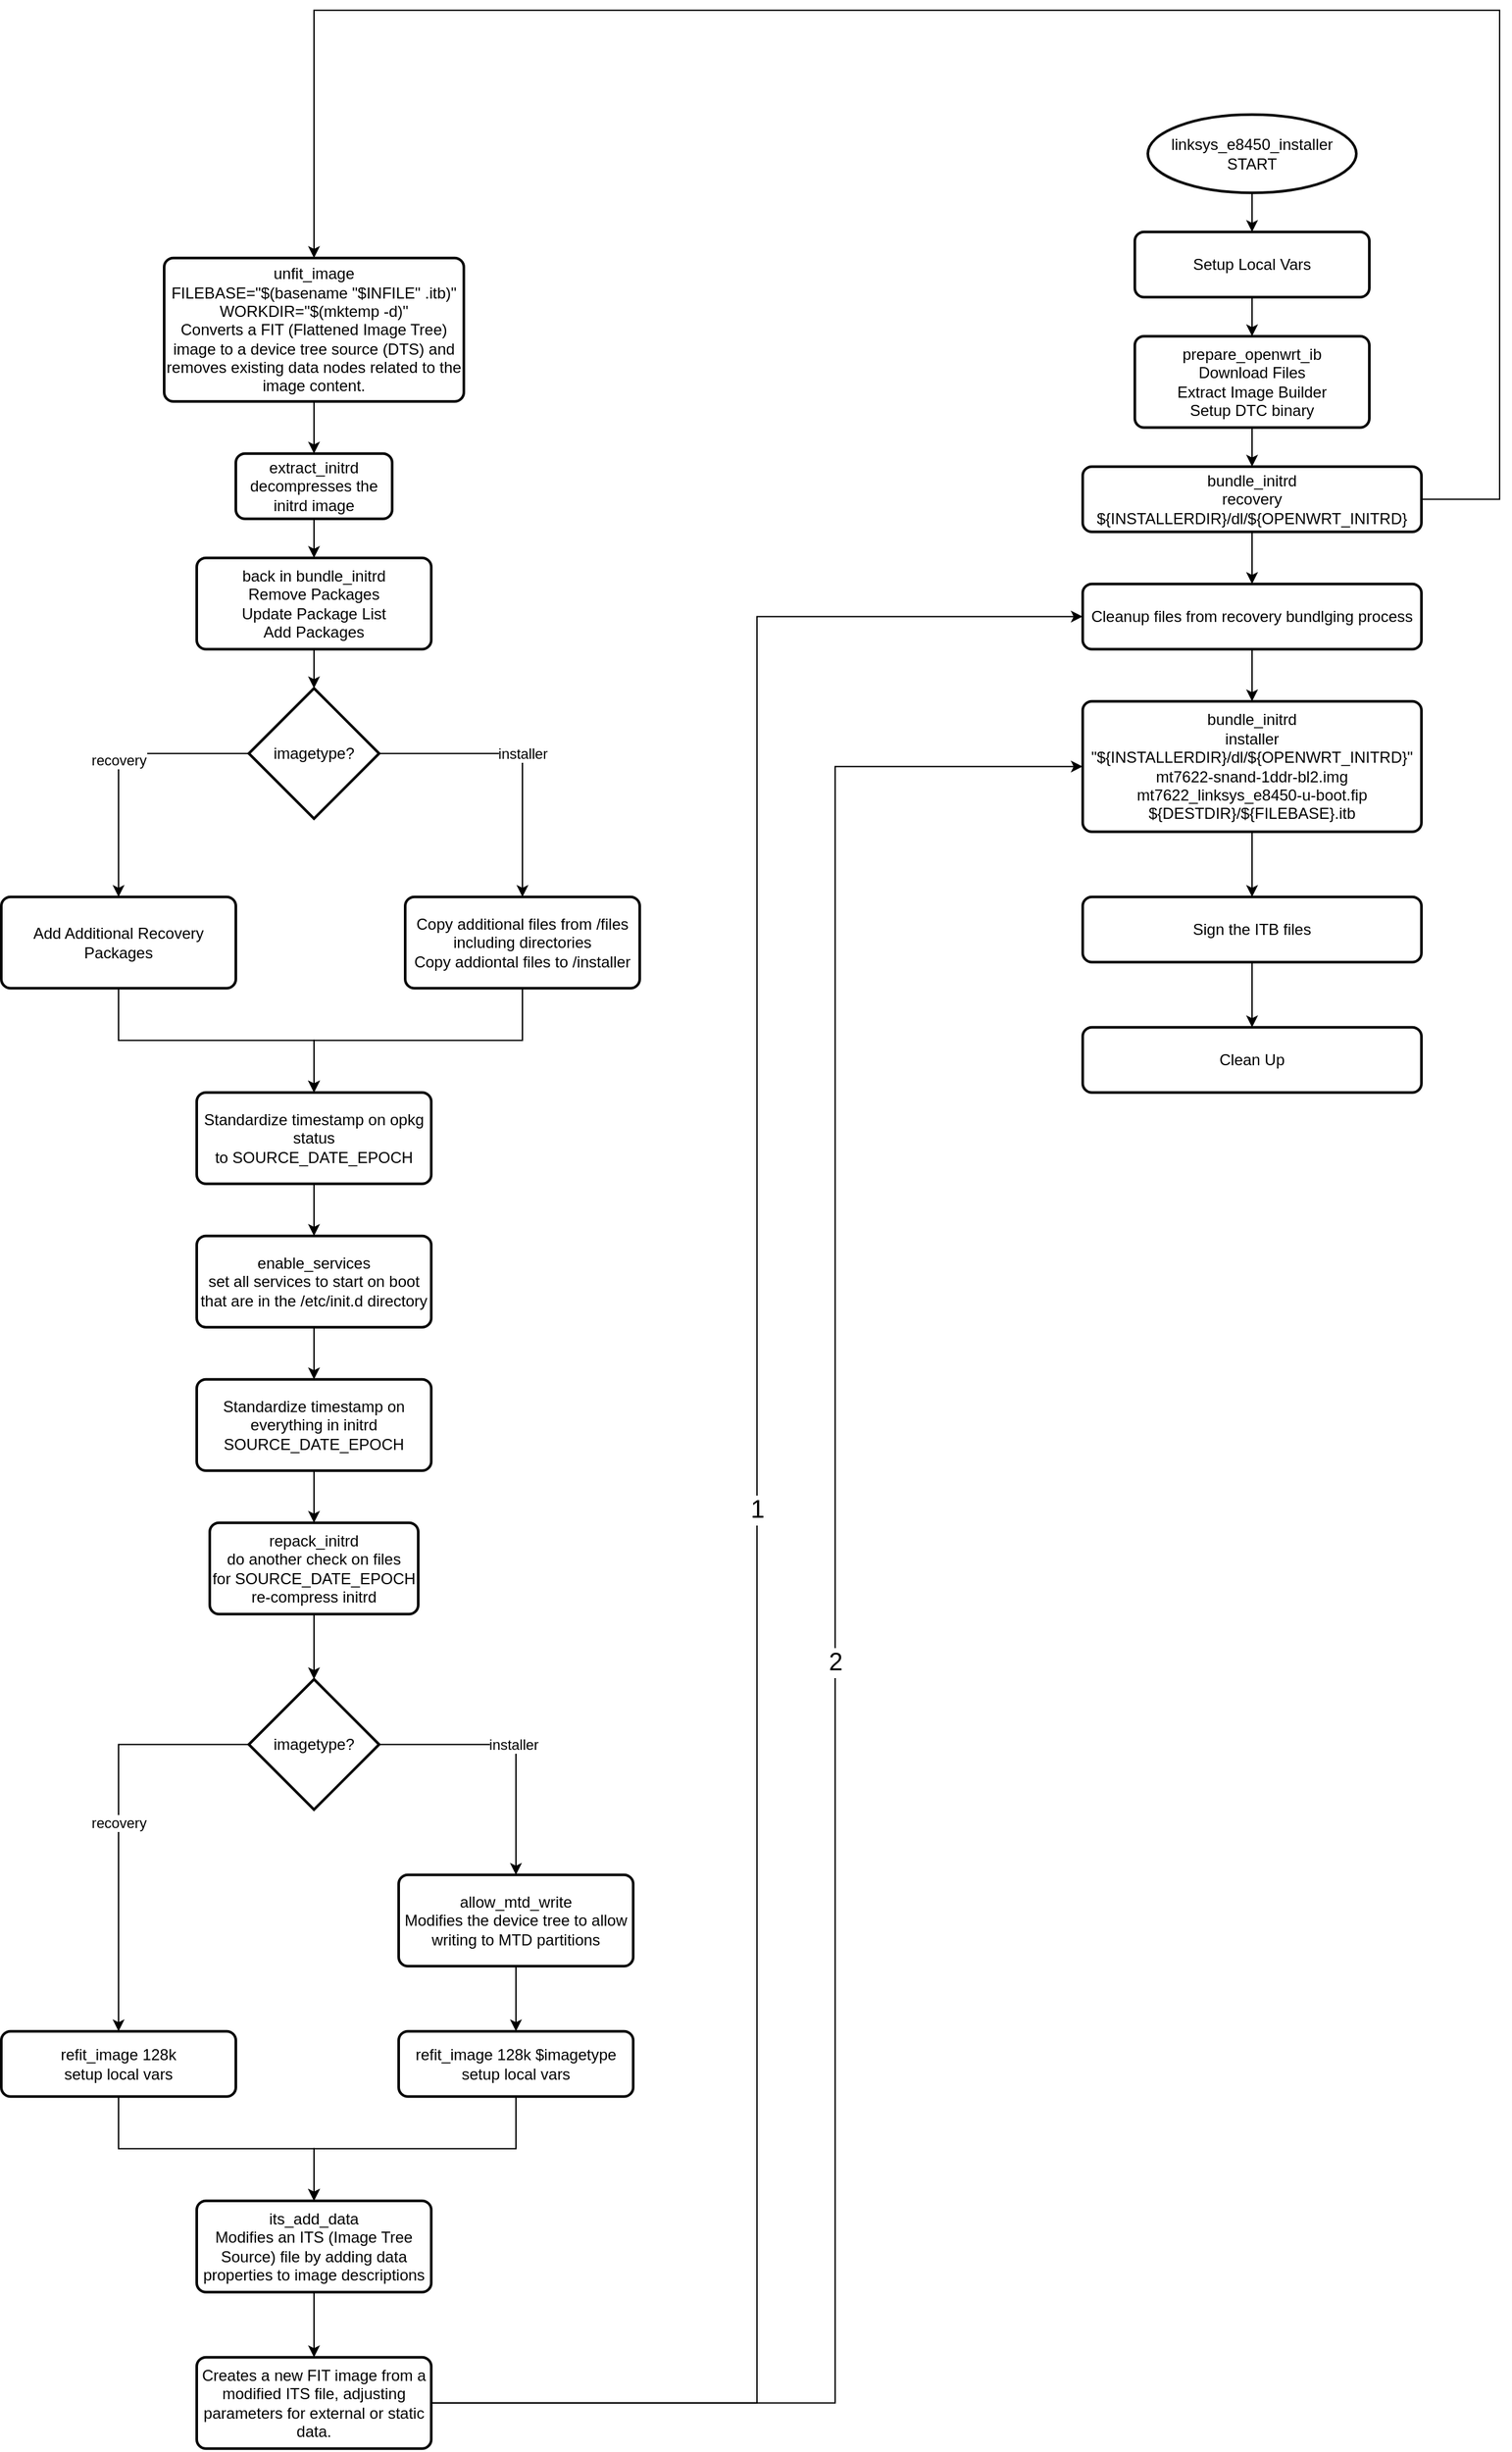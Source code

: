 <mxfile version="21.5.0" type="github">
  <diagram name="Page-1" id="74e2e168-ea6b-b213-b513-2b3c1d86103e">
    <mxGraphModel dx="3331" dy="1241" grid="1" gridSize="10" guides="1" tooltips="1" connect="1" arrows="1" fold="1" page="1" pageScale="1" pageWidth="1100" pageHeight="850" background="none" math="0" shadow="0">
      <root>
        <mxCell id="0" />
        <mxCell id="1" parent="0" />
        <mxCell id="E1_FhYV8x5bMA8bJBCid-72" style="edgeStyle=orthogonalEdgeStyle;rounded=0;orthogonalLoop=1;jettySize=auto;html=1;entryX=0.5;entryY=0;entryDx=0;entryDy=0;" edge="1" parent="1" source="E1_FhYV8x5bMA8bJBCid-14" target="E1_FhYV8x5bMA8bJBCid-15">
          <mxGeometry relative="1" as="geometry" />
        </mxCell>
        <mxCell id="E1_FhYV8x5bMA8bJBCid-14" value="linksys_e8450_installer&lt;br&gt;START" style="strokeWidth=2;html=1;shape=mxgraph.flowchart.start_1;whiteSpace=wrap;" vertex="1" parent="1">
          <mxGeometry x="270" y="379.86" width="160" height="60" as="geometry" />
        </mxCell>
        <mxCell id="E1_FhYV8x5bMA8bJBCid-73" style="edgeStyle=orthogonalEdgeStyle;rounded=0;orthogonalLoop=1;jettySize=auto;html=1;" edge="1" parent="1" source="E1_FhYV8x5bMA8bJBCid-15" target="E1_FhYV8x5bMA8bJBCid-16">
          <mxGeometry relative="1" as="geometry" />
        </mxCell>
        <mxCell id="E1_FhYV8x5bMA8bJBCid-15" value="Setup Local Vars" style="rounded=1;whiteSpace=wrap;html=1;absoluteArcSize=1;arcSize=14;strokeWidth=2;" vertex="1" parent="1">
          <mxGeometry x="260" y="469.86" width="180" height="50" as="geometry" />
        </mxCell>
        <mxCell id="E1_FhYV8x5bMA8bJBCid-75" style="edgeStyle=orthogonalEdgeStyle;rounded=0;orthogonalLoop=1;jettySize=auto;html=1;entryX=0.5;entryY=0;entryDx=0;entryDy=0;" edge="1" parent="1" source="E1_FhYV8x5bMA8bJBCid-16" target="E1_FhYV8x5bMA8bJBCid-17">
          <mxGeometry relative="1" as="geometry" />
        </mxCell>
        <mxCell id="E1_FhYV8x5bMA8bJBCid-16" value="prepare_openwrt_ib&lt;br&gt;Download Files&lt;br&gt;Extract Image Builder&lt;br&gt;Setup DTC binary" style="rounded=1;whiteSpace=wrap;html=1;absoluteArcSize=1;arcSize=14;strokeWidth=2;" vertex="1" parent="1">
          <mxGeometry x="260" y="549.86" width="180" height="70" as="geometry" />
        </mxCell>
        <mxCell id="E1_FhYV8x5bMA8bJBCid-77" style="edgeStyle=orthogonalEdgeStyle;rounded=0;orthogonalLoop=1;jettySize=auto;html=1;" edge="1" parent="1" source="E1_FhYV8x5bMA8bJBCid-17" target="E1_FhYV8x5bMA8bJBCid-67">
          <mxGeometry relative="1" as="geometry" />
        </mxCell>
        <mxCell id="E1_FhYV8x5bMA8bJBCid-78" style="edgeStyle=orthogonalEdgeStyle;rounded=0;orthogonalLoop=1;jettySize=auto;html=1;entryX=0.5;entryY=0;entryDx=0;entryDy=0;" edge="1" parent="1" source="E1_FhYV8x5bMA8bJBCid-17" target="E1_FhYV8x5bMA8bJBCid-69">
          <mxGeometry relative="1" as="geometry">
            <Array as="points">
              <mxPoint x="540" y="674.86" />
              <mxPoint x="540" y="299.86" />
              <mxPoint x="-370" y="299.86" />
            </Array>
          </mxGeometry>
        </mxCell>
        <mxCell id="E1_FhYV8x5bMA8bJBCid-17" value="bundle_initrd&lt;br&gt;recovery&lt;br&gt;${INSTALLERDIR}/dl/${OPENWRT_INITRD}" style="rounded=1;whiteSpace=wrap;html=1;absoluteArcSize=1;arcSize=14;strokeWidth=2;" vertex="1" parent="1">
          <mxGeometry x="220" y="649.86" width="260" height="50" as="geometry" />
        </mxCell>
        <mxCell id="E1_FhYV8x5bMA8bJBCid-53" style="edgeStyle=orthogonalEdgeStyle;rounded=0;orthogonalLoop=1;jettySize=auto;html=1;" edge="1" parent="1" source="E1_FhYV8x5bMA8bJBCid-35" target="E1_FhYV8x5bMA8bJBCid-36">
          <mxGeometry relative="1" as="geometry" />
        </mxCell>
        <mxCell id="E1_FhYV8x5bMA8bJBCid-35" value="extract_initrd&lt;br&gt;decompresses the initrd image" style="rounded=1;whiteSpace=wrap;html=1;absoluteArcSize=1;arcSize=14;strokeWidth=2;" vertex="1" parent="1">
          <mxGeometry x="-430" y="639.86" width="120" height="50" as="geometry" />
        </mxCell>
        <mxCell id="E1_FhYV8x5bMA8bJBCid-54" style="edgeStyle=orthogonalEdgeStyle;rounded=0;orthogonalLoop=1;jettySize=auto;html=1;entryX=0.5;entryY=0;entryDx=0;entryDy=0;entryPerimeter=0;" edge="1" parent="1" source="E1_FhYV8x5bMA8bJBCid-36" target="E1_FhYV8x5bMA8bJBCid-39">
          <mxGeometry relative="1" as="geometry" />
        </mxCell>
        <mxCell id="E1_FhYV8x5bMA8bJBCid-36" value="back in bundle_initrd&lt;br&gt;Remove Packages&lt;br&gt;Update Package List&lt;br&gt;Add Packages" style="rounded=1;whiteSpace=wrap;html=1;absoluteArcSize=1;arcSize=14;strokeWidth=2;" vertex="1" parent="1">
          <mxGeometry x="-460" y="719.86" width="180" height="70" as="geometry" />
        </mxCell>
        <mxCell id="E1_FhYV8x5bMA8bJBCid-37" value="recovery" style="edgeStyle=orthogonalEdgeStyle;rounded=0;orthogonalLoop=1;jettySize=auto;html=1;" edge="1" parent="1" source="E1_FhYV8x5bMA8bJBCid-39" target="E1_FhYV8x5bMA8bJBCid-40">
          <mxGeometry relative="1" as="geometry" />
        </mxCell>
        <mxCell id="E1_FhYV8x5bMA8bJBCid-38" value="installer" style="edgeStyle=orthogonalEdgeStyle;rounded=0;orthogonalLoop=1;jettySize=auto;html=1;" edge="1" parent="1" source="E1_FhYV8x5bMA8bJBCid-39" target="E1_FhYV8x5bMA8bJBCid-41">
          <mxGeometry relative="1" as="geometry" />
        </mxCell>
        <mxCell id="E1_FhYV8x5bMA8bJBCid-39" value="imagetype?" style="strokeWidth=2;html=1;shape=mxgraph.flowchart.decision;whiteSpace=wrap;" vertex="1" parent="1">
          <mxGeometry x="-420" y="819.86" width="100" height="100" as="geometry" />
        </mxCell>
        <mxCell id="E1_FhYV8x5bMA8bJBCid-56" style="edgeStyle=orthogonalEdgeStyle;rounded=0;orthogonalLoop=1;jettySize=auto;html=1;" edge="1" parent="1" source="E1_FhYV8x5bMA8bJBCid-40" target="E1_FhYV8x5bMA8bJBCid-42">
          <mxGeometry relative="1" as="geometry" />
        </mxCell>
        <mxCell id="E1_FhYV8x5bMA8bJBCid-40" value="Add Additional Recovery Packages" style="rounded=1;whiteSpace=wrap;html=1;absoluteArcSize=1;arcSize=14;strokeWidth=2;" vertex="1" parent="1">
          <mxGeometry x="-610" y="979.86" width="180" height="70" as="geometry" />
        </mxCell>
        <mxCell id="E1_FhYV8x5bMA8bJBCid-55" style="edgeStyle=orthogonalEdgeStyle;rounded=0;orthogonalLoop=1;jettySize=auto;html=1;" edge="1" parent="1" source="E1_FhYV8x5bMA8bJBCid-41" target="E1_FhYV8x5bMA8bJBCid-42">
          <mxGeometry relative="1" as="geometry" />
        </mxCell>
        <mxCell id="E1_FhYV8x5bMA8bJBCid-41" value="Copy additional files from /files including directories&lt;br&gt;Copy addiontal files to /installer" style="rounded=1;whiteSpace=wrap;html=1;absoluteArcSize=1;arcSize=14;strokeWidth=2;" vertex="1" parent="1">
          <mxGeometry x="-300" y="979.86" width="180" height="70" as="geometry" />
        </mxCell>
        <mxCell id="E1_FhYV8x5bMA8bJBCid-57" style="edgeStyle=orthogonalEdgeStyle;rounded=0;orthogonalLoop=1;jettySize=auto;html=1;entryX=0.5;entryY=0;entryDx=0;entryDy=0;" edge="1" parent="1" source="E1_FhYV8x5bMA8bJBCid-42" target="E1_FhYV8x5bMA8bJBCid-43">
          <mxGeometry relative="1" as="geometry" />
        </mxCell>
        <mxCell id="E1_FhYV8x5bMA8bJBCid-42" value="Standardize timestamp on opkg status to&amp;nbsp;SOURCE_DATE_EPOCH" style="rounded=1;whiteSpace=wrap;html=1;absoluteArcSize=1;arcSize=14;strokeWidth=2;" vertex="1" parent="1">
          <mxGeometry x="-460" y="1129.86" width="180" height="70" as="geometry" />
        </mxCell>
        <mxCell id="E1_FhYV8x5bMA8bJBCid-58" style="edgeStyle=orthogonalEdgeStyle;rounded=0;orthogonalLoop=1;jettySize=auto;html=1;entryX=0.5;entryY=0;entryDx=0;entryDy=0;" edge="1" parent="1" source="E1_FhYV8x5bMA8bJBCid-43" target="E1_FhYV8x5bMA8bJBCid-44">
          <mxGeometry relative="1" as="geometry" />
        </mxCell>
        <mxCell id="E1_FhYV8x5bMA8bJBCid-43" value="enable_services&lt;br&gt;set all services to start on boot that are in the /etc/init.d directory" style="rounded=1;whiteSpace=wrap;html=1;absoluteArcSize=1;arcSize=14;strokeWidth=2;" vertex="1" parent="1">
          <mxGeometry x="-460" y="1239.86" width="180" height="70" as="geometry" />
        </mxCell>
        <mxCell id="E1_FhYV8x5bMA8bJBCid-59" style="edgeStyle=orthogonalEdgeStyle;rounded=0;orthogonalLoop=1;jettySize=auto;html=1;entryX=0.5;entryY=0;entryDx=0;entryDy=0;" edge="1" parent="1" source="E1_FhYV8x5bMA8bJBCid-44" target="E1_FhYV8x5bMA8bJBCid-45">
          <mxGeometry relative="1" as="geometry" />
        </mxCell>
        <mxCell id="E1_FhYV8x5bMA8bJBCid-44" value="Standardize timestamp on everything in initrd&lt;br&gt;SOURCE_DATE_EPOCH" style="rounded=1;whiteSpace=wrap;html=1;absoluteArcSize=1;arcSize=14;strokeWidth=2;" vertex="1" parent="1">
          <mxGeometry x="-460" y="1349.86" width="180" height="70" as="geometry" />
        </mxCell>
        <mxCell id="E1_FhYV8x5bMA8bJBCid-60" style="edgeStyle=orthogonalEdgeStyle;rounded=0;orthogonalLoop=1;jettySize=auto;html=1;entryX=0.5;entryY=0;entryDx=0;entryDy=0;entryPerimeter=0;" edge="1" parent="1" source="E1_FhYV8x5bMA8bJBCid-45" target="E1_FhYV8x5bMA8bJBCid-48">
          <mxGeometry relative="1" as="geometry" />
        </mxCell>
        <mxCell id="E1_FhYV8x5bMA8bJBCid-45" value="repack_initrd&lt;br&gt;do another check on files for&amp;nbsp;SOURCE_DATE_EPOCH&lt;br&gt;re-compress initrd" style="rounded=1;whiteSpace=wrap;html=1;absoluteArcSize=1;arcSize=14;strokeWidth=2;" vertex="1" parent="1">
          <mxGeometry x="-450" y="1459.86" width="160" height="70" as="geometry" />
        </mxCell>
        <mxCell id="E1_FhYV8x5bMA8bJBCid-46" value="recovery" style="edgeStyle=orthogonalEdgeStyle;rounded=0;orthogonalLoop=1;jettySize=auto;html=1;entryX=0.5;entryY=0;entryDx=0;entryDy=0;" edge="1" parent="1" source="E1_FhYV8x5bMA8bJBCid-48" target="E1_FhYV8x5bMA8bJBCid-49">
          <mxGeometry relative="1" as="geometry" />
        </mxCell>
        <mxCell id="E1_FhYV8x5bMA8bJBCid-47" value="installer" style="edgeStyle=orthogonalEdgeStyle;rounded=0;orthogonalLoop=1;jettySize=auto;html=1;entryX=0.5;entryY=0;entryDx=0;entryDy=0;" edge="1" parent="1" source="E1_FhYV8x5bMA8bJBCid-48" target="E1_FhYV8x5bMA8bJBCid-50">
          <mxGeometry relative="1" as="geometry" />
        </mxCell>
        <mxCell id="E1_FhYV8x5bMA8bJBCid-48" value="imagetype?" style="strokeWidth=2;html=1;shape=mxgraph.flowchart.decision;whiteSpace=wrap;" vertex="1" parent="1">
          <mxGeometry x="-420" y="1579.86" width="100" height="100" as="geometry" />
        </mxCell>
        <mxCell id="E1_FhYV8x5bMA8bJBCid-64" style="edgeStyle=orthogonalEdgeStyle;rounded=0;orthogonalLoop=1;jettySize=auto;html=1;entryX=0.5;entryY=0;entryDx=0;entryDy=0;" edge="1" parent="1" source="E1_FhYV8x5bMA8bJBCid-49" target="E1_FhYV8x5bMA8bJBCid-62">
          <mxGeometry relative="1" as="geometry" />
        </mxCell>
        <mxCell id="E1_FhYV8x5bMA8bJBCid-49" value="refit_image 128k&lt;br&gt;setup local vars" style="rounded=1;whiteSpace=wrap;html=1;absoluteArcSize=1;arcSize=14;strokeWidth=2;" vertex="1" parent="1">
          <mxGeometry x="-610" y="1849.86" width="180" height="50" as="geometry" />
        </mxCell>
        <mxCell id="E1_FhYV8x5bMA8bJBCid-61" style="edgeStyle=orthogonalEdgeStyle;rounded=0;orthogonalLoop=1;jettySize=auto;html=1;entryX=0.5;entryY=0;entryDx=0;entryDy=0;" edge="1" parent="1" source="E1_FhYV8x5bMA8bJBCid-50" target="E1_FhYV8x5bMA8bJBCid-51">
          <mxGeometry relative="1" as="geometry" />
        </mxCell>
        <mxCell id="E1_FhYV8x5bMA8bJBCid-50" value="allow_mtd_write&lt;br&gt;Modifies the device tree to allow writing to MTD partitions" style="rounded=1;whiteSpace=wrap;html=1;absoluteArcSize=1;arcSize=14;strokeWidth=2;" vertex="1" parent="1">
          <mxGeometry x="-305" y="1729.86" width="180" height="70" as="geometry" />
        </mxCell>
        <mxCell id="E1_FhYV8x5bMA8bJBCid-63" style="edgeStyle=orthogonalEdgeStyle;rounded=0;orthogonalLoop=1;jettySize=auto;html=1;entryX=0.5;entryY=0;entryDx=0;entryDy=0;" edge="1" parent="1" source="E1_FhYV8x5bMA8bJBCid-51" target="E1_FhYV8x5bMA8bJBCid-62">
          <mxGeometry relative="1" as="geometry" />
        </mxCell>
        <mxCell id="E1_FhYV8x5bMA8bJBCid-51" value="refit_image 128k $imagetype&lt;br&gt;setup local vars" style="rounded=1;whiteSpace=wrap;html=1;absoluteArcSize=1;arcSize=14;strokeWidth=2;" vertex="1" parent="1">
          <mxGeometry x="-305" y="1849.86" width="180" height="50" as="geometry" />
        </mxCell>
        <mxCell id="E1_FhYV8x5bMA8bJBCid-66" style="edgeStyle=orthogonalEdgeStyle;rounded=0;orthogonalLoop=1;jettySize=auto;html=1;entryX=0.5;entryY=0;entryDx=0;entryDy=0;" edge="1" parent="1" source="E1_FhYV8x5bMA8bJBCid-62" target="E1_FhYV8x5bMA8bJBCid-65">
          <mxGeometry relative="1" as="geometry" />
        </mxCell>
        <mxCell id="E1_FhYV8x5bMA8bJBCid-62" value="its_add_data&lt;br&gt;Modifies an ITS (Image Tree Source) file by adding data properties to image descriptions" style="rounded=1;whiteSpace=wrap;html=1;absoluteArcSize=1;arcSize=14;strokeWidth=2;" vertex="1" parent="1">
          <mxGeometry x="-460" y="1979.86" width="180" height="70" as="geometry" />
        </mxCell>
        <mxCell id="E1_FhYV8x5bMA8bJBCid-68" value="1" style="edgeStyle=orthogonalEdgeStyle;rounded=0;orthogonalLoop=1;jettySize=auto;html=1;entryX=0;entryY=0.5;entryDx=0;entryDy=0;fontSize=19;" edge="1" parent="1" source="E1_FhYV8x5bMA8bJBCid-65" target="E1_FhYV8x5bMA8bJBCid-67">
          <mxGeometry relative="1" as="geometry" />
        </mxCell>
        <mxCell id="E1_FhYV8x5bMA8bJBCid-81" value="2" style="edgeStyle=orthogonalEdgeStyle;rounded=0;orthogonalLoop=1;jettySize=auto;html=1;entryX=0;entryY=0.5;entryDx=0;entryDy=0;fontSize=19;" edge="1" parent="1" source="E1_FhYV8x5bMA8bJBCid-65" target="E1_FhYV8x5bMA8bJBCid-79">
          <mxGeometry relative="1" as="geometry">
            <mxPoint x="470" y="1600" as="targetPoint" />
            <Array as="points">
              <mxPoint x="30" y="2135" />
              <mxPoint x="30" y="880" />
            </Array>
          </mxGeometry>
        </mxCell>
        <mxCell id="E1_FhYV8x5bMA8bJBCid-65" value="Creates a new FIT image from a modified ITS file, adjusting parameters for external or static data." style="rounded=1;whiteSpace=wrap;html=1;absoluteArcSize=1;arcSize=14;strokeWidth=2;" vertex="1" parent="1">
          <mxGeometry x="-460" y="2099.86" width="180" height="70" as="geometry" />
        </mxCell>
        <mxCell id="E1_FhYV8x5bMA8bJBCid-80" style="edgeStyle=orthogonalEdgeStyle;rounded=0;orthogonalLoop=1;jettySize=auto;html=1;entryX=0.5;entryY=0;entryDx=0;entryDy=0;" edge="1" parent="1" source="E1_FhYV8x5bMA8bJBCid-67" target="E1_FhYV8x5bMA8bJBCid-79">
          <mxGeometry relative="1" as="geometry" />
        </mxCell>
        <mxCell id="E1_FhYV8x5bMA8bJBCid-67" value="Cleanup files from recovery bundlging process" style="rounded=1;whiteSpace=wrap;html=1;absoluteArcSize=1;arcSize=14;strokeWidth=2;" vertex="1" parent="1">
          <mxGeometry x="220" y="739.86" width="260" height="50" as="geometry" />
        </mxCell>
        <mxCell id="E1_FhYV8x5bMA8bJBCid-70" style="edgeStyle=orthogonalEdgeStyle;rounded=0;orthogonalLoop=1;jettySize=auto;html=1;entryX=0.5;entryY=0;entryDx=0;entryDy=0;" edge="1" parent="1" source="E1_FhYV8x5bMA8bJBCid-69" target="E1_FhYV8x5bMA8bJBCid-35">
          <mxGeometry relative="1" as="geometry" />
        </mxCell>
        <mxCell id="E1_FhYV8x5bMA8bJBCid-69" value="unfit_image&lt;br&gt;FILEBASE=&quot;$(basename &quot;$INFILE&quot; .itb)&quot;&lt;br&gt;WORKDIR=&quot;$(mktemp -d)&quot;&lt;br&gt;Converts a FIT (Flattened Image Tree) image to a device tree source (DTS) and removes existing data nodes related to the image content." style="rounded=1;whiteSpace=wrap;html=1;absoluteArcSize=1;arcSize=14;strokeWidth=2;" vertex="1" parent="1">
          <mxGeometry x="-485" y="489.86" width="230" height="110" as="geometry" />
        </mxCell>
        <mxCell id="E1_FhYV8x5bMA8bJBCid-83" style="edgeStyle=orthogonalEdgeStyle;rounded=0;orthogonalLoop=1;jettySize=auto;html=1;" edge="1" parent="1" source="E1_FhYV8x5bMA8bJBCid-79" target="E1_FhYV8x5bMA8bJBCid-82">
          <mxGeometry relative="1" as="geometry" />
        </mxCell>
        <mxCell id="E1_FhYV8x5bMA8bJBCid-79" value="bundle_initrd&lt;br&gt;installer &quot;${INSTALLERDIR}/dl/${OPENWRT_INITRD}&quot;&lt;br&gt;mt7622-snand-1ddr-bl2.img&lt;br&gt;mt7622_linksys_e8450-u-boot.fip&lt;br&gt;${DESTDIR}/${FILEBASE}.itb" style="rounded=1;whiteSpace=wrap;html=1;absoluteArcSize=1;arcSize=14;strokeWidth=2;" vertex="1" parent="1">
          <mxGeometry x="220" y="829.86" width="260" height="100" as="geometry" />
        </mxCell>
        <mxCell id="E1_FhYV8x5bMA8bJBCid-85" style="edgeStyle=orthogonalEdgeStyle;rounded=0;orthogonalLoop=1;jettySize=auto;html=1;entryX=0.5;entryY=0;entryDx=0;entryDy=0;" edge="1" parent="1" source="E1_FhYV8x5bMA8bJBCid-82" target="E1_FhYV8x5bMA8bJBCid-84">
          <mxGeometry relative="1" as="geometry" />
        </mxCell>
        <mxCell id="E1_FhYV8x5bMA8bJBCid-82" value="Sign the ITB files" style="rounded=1;whiteSpace=wrap;html=1;absoluteArcSize=1;arcSize=14;strokeWidth=2;" vertex="1" parent="1">
          <mxGeometry x="220" y="979.86" width="260" height="50" as="geometry" />
        </mxCell>
        <mxCell id="E1_FhYV8x5bMA8bJBCid-84" value="Clean Up" style="rounded=1;whiteSpace=wrap;html=1;absoluteArcSize=1;arcSize=14;strokeWidth=2;" vertex="1" parent="1">
          <mxGeometry x="220" y="1079.86" width="260" height="50" as="geometry" />
        </mxCell>
      </root>
    </mxGraphModel>
  </diagram>
</mxfile>
